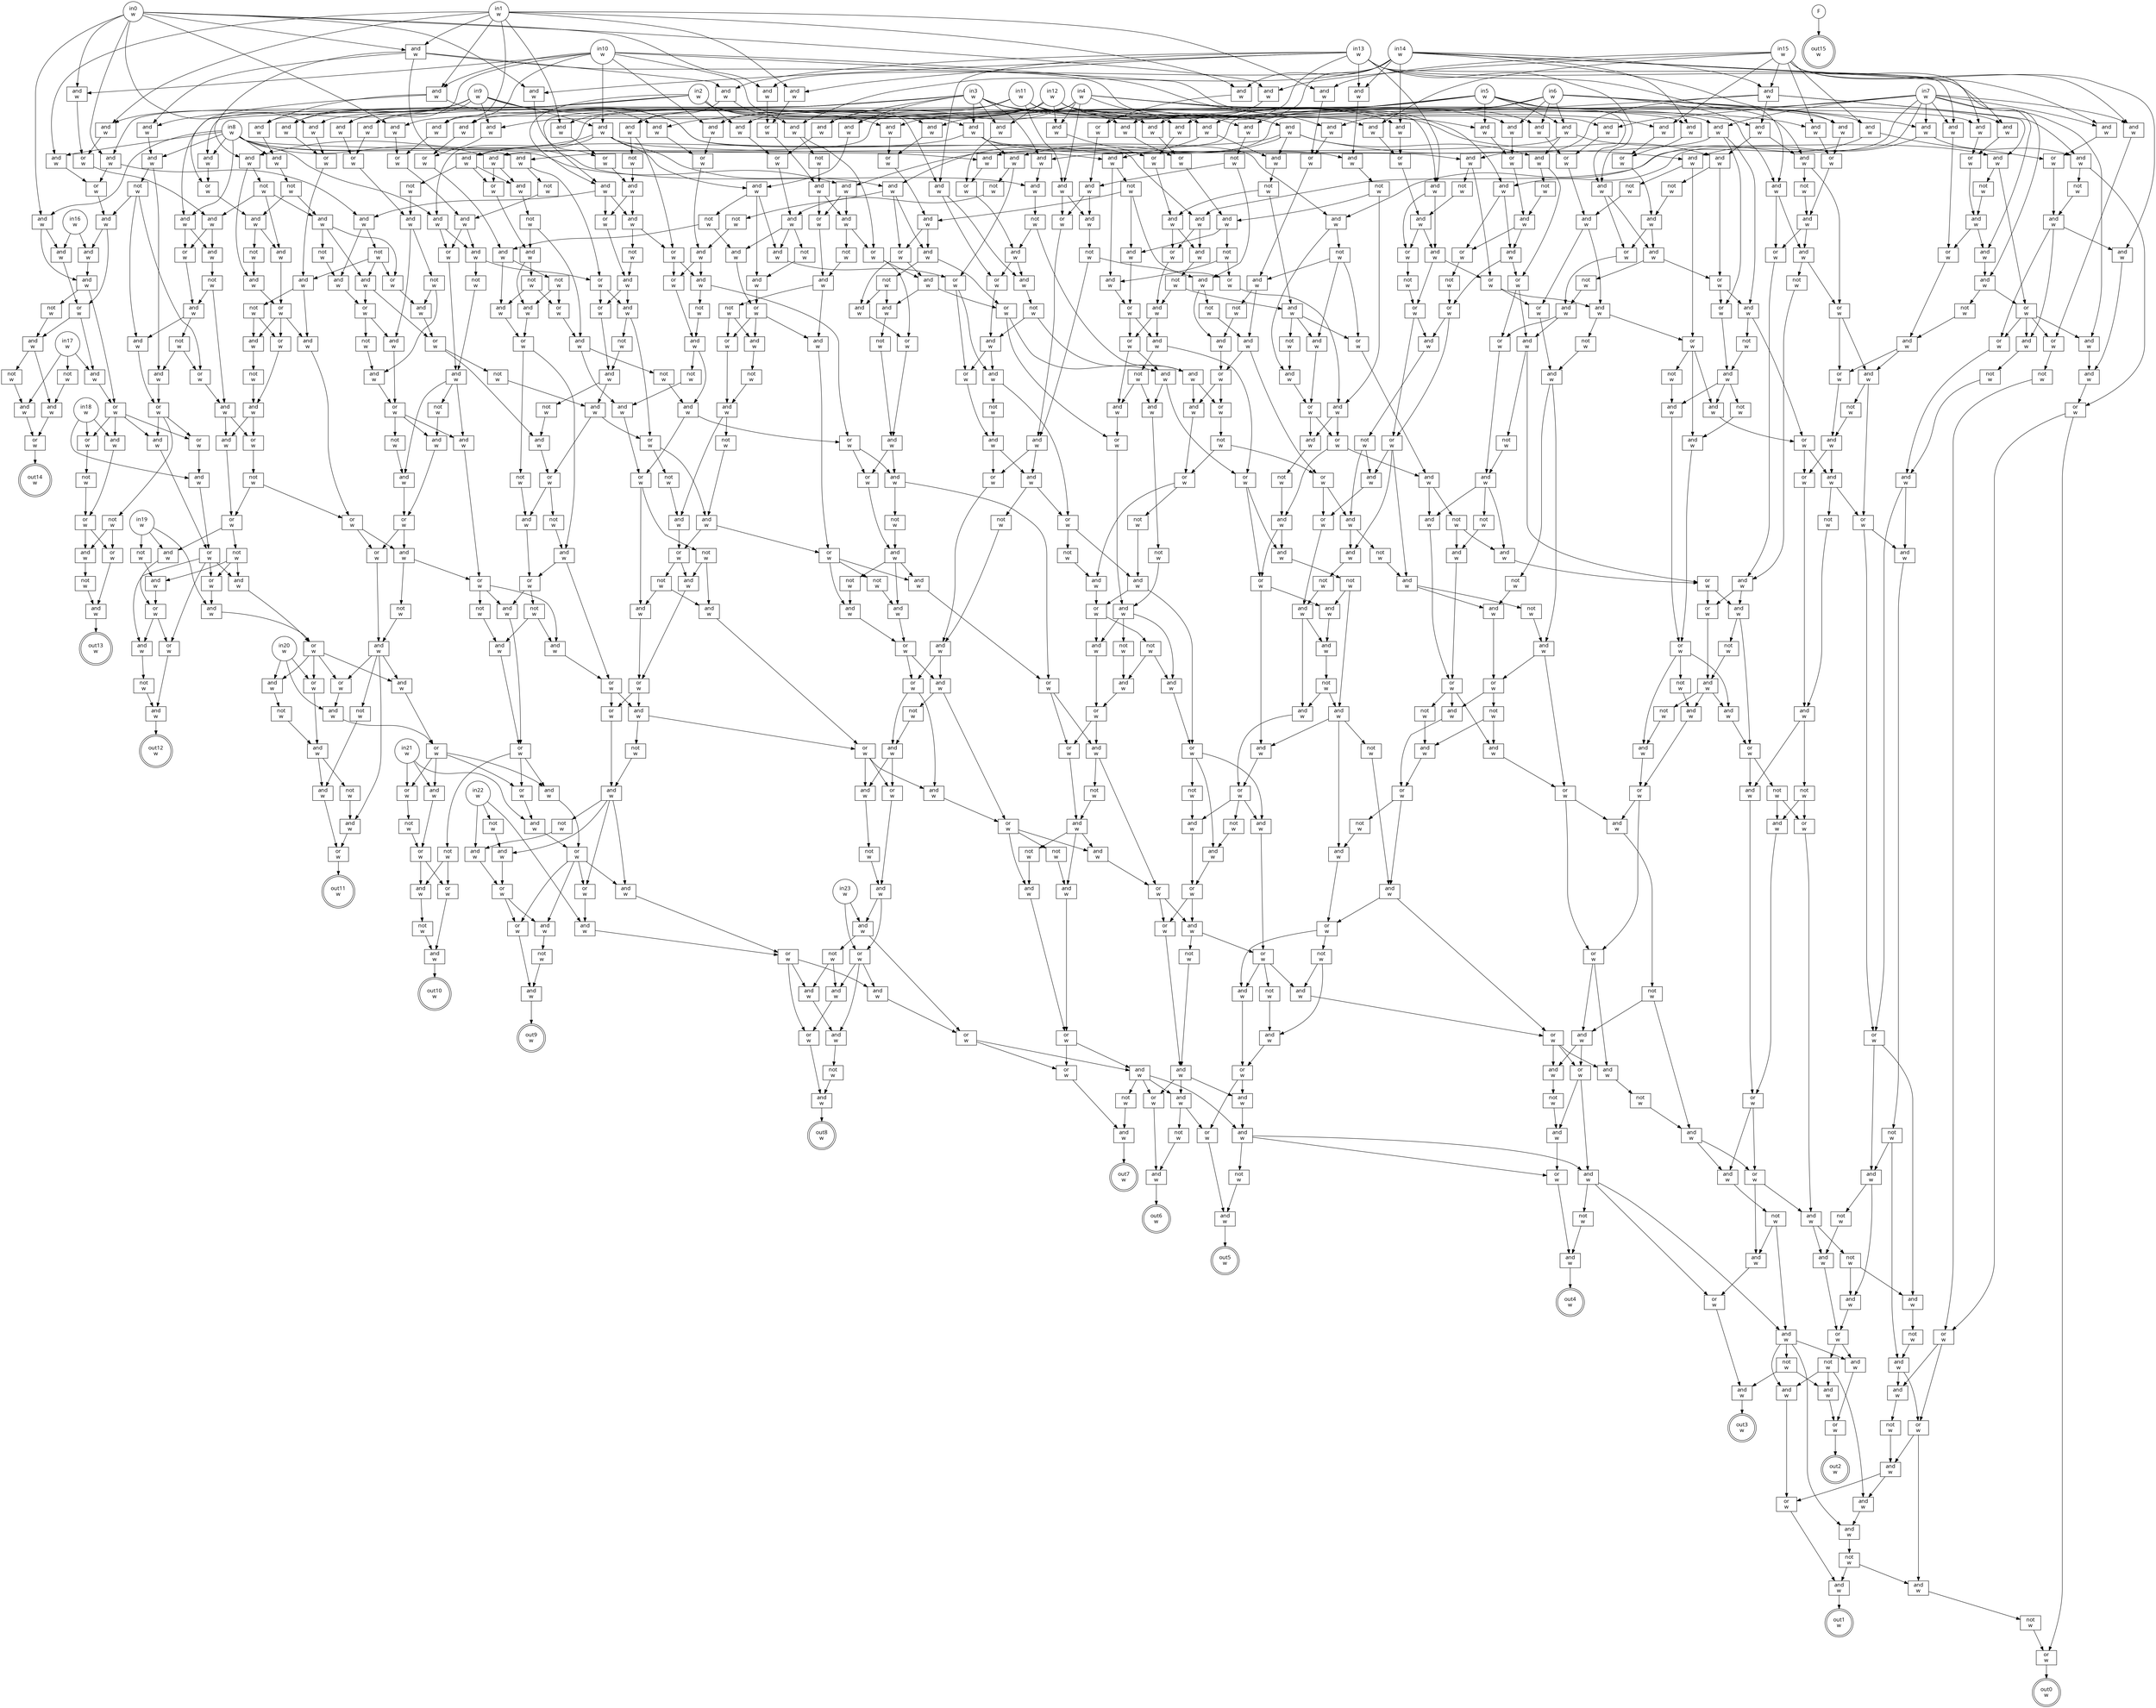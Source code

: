 digraph circuit{
	node [style = filled, fillcolor = white,shape=rect, fontname=geneva]
	g0 [label="in0\nw",shape=circle,fillcolor=white]
	g1 [label="in1\nw",shape=circle,fillcolor=white]
	g2 [label="in2\nw",shape=circle,fillcolor=white]
	g3 [label="in3\nw",shape=circle,fillcolor=white]
	g4 [label="in4\nw",shape=circle,fillcolor=white]
	g5 [label="in5\nw",shape=circle,fillcolor=white]
	g6 [label="in6\nw",shape=circle,fillcolor=white]
	g7 [label="in7\nw",shape=circle,fillcolor=white]
	g8 [label="in8\nw",shape=circle,fillcolor=white]
	g9 [label="in9\nw",shape=circle,fillcolor=white]
	g10 [label="in10\nw",shape=circle,fillcolor=white]
	g11 [label="in11\nw",shape=circle,fillcolor=white]
	g12 [label="in12\nw",shape=circle,fillcolor=white]
	g13 [label="in13\nw",shape=circle,fillcolor=white]
	g14 [label="in14\nw",shape=circle,fillcolor=white]
	g15 [label="in15\nw",shape=circle,fillcolor=white]
	g16 [label="in16\nw",shape=circle,fillcolor=white]
	g17 [label="in17\nw",shape=circle,fillcolor=white]
	g18 [label="in18\nw",shape=circle,fillcolor=white]
	g19 [label="in19\nw",shape=circle,fillcolor=white]
	g20 [label="in20\nw",shape=circle,fillcolor=white]
	g21 [label="in21\nw",shape=circle,fillcolor=white]
	g22 [label="in22\nw",shape=circle,fillcolor=white]
	g23 [label="in23\nw",shape=circle,fillcolor=white]
	g24 [label="F",shape=circle,fillcolor=white]
	g25 [label="not\nw",fillcolor=white]
	g26 [label="not\nw",fillcolor=white]
	g27 [label="not\nw",fillcolor=white]
	g28 [label="and\nw",fillcolor=white]
	g29 [label="and\nw",fillcolor=white]
	g30 [label="and\nw",fillcolor=white]
	g31 [label="and\nw",fillcolor=white]
	g32 [label="and\nw",fillcolor=white]
	g33 [label="and\nw",fillcolor=white]
	g34 [label="and\nw",fillcolor=white]
	g35 [label="and\nw",fillcolor=white]
	g36 [label="and\nw",fillcolor=white]
	g37 [label="and\nw",fillcolor=white]
	g38 [label="and\nw",fillcolor=white]
	g39 [label="and\nw",fillcolor=white]
	g40 [label="and\nw",fillcolor=white]
	g41 [label="and\nw",fillcolor=white]
	g42 [label="and\nw",fillcolor=white]
	g43 [label="and\nw",fillcolor=white]
	g44 [label="or\nw",fillcolor=white]
	g45 [label="and\nw",fillcolor=white]
	g46 [label="and\nw",fillcolor=white]
	g47 [label="or\nw",fillcolor=white]
	g48 [label="and\nw",fillcolor=white]
	g49 [label="and\nw",fillcolor=white]
	g50 [label="not\nw",fillcolor=white]
	g51 [label="and\nw",fillcolor=white]
	g52 [label="and\nw",fillcolor=white]
	g53 [label="not\nw",fillcolor=white]
	g54 [label="and\nw",fillcolor=white]
	g55 [label="and\nw",fillcolor=white]
	g56 [label="and\nw",fillcolor=white]
	g57 [label="and\nw",fillcolor=white]
	g58 [label="and\nw",fillcolor=white]
	g59 [label="and\nw",fillcolor=white]
	g60 [label="and\nw",fillcolor=white]
	g61 [label="or\nw",fillcolor=white]
	g62 [label="and\nw",fillcolor=white]
	g63 [label="and\nw",fillcolor=white]
	g64 [label="not\nw",fillcolor=white]
	g65 [label="and\nw",fillcolor=white]
	g66 [label="and\nw",fillcolor=white]
	g67 [label="not\nw",fillcolor=white]
	g68 [label="and\nw",fillcolor=white]
	g69 [label="not\nw",fillcolor=white]
	g70 [label="and\nw",fillcolor=white]
	g71 [label="and\nw",fillcolor=white]
	g72 [label="or\nw",fillcolor=white]
	g73 [label="and\nw",fillcolor=white]
	g74 [label="and\nw",fillcolor=white]
	g75 [label="or\nw",fillcolor=white]
	g76 [label="or\nw",fillcolor=white]
	g77 [label="not\nw",fillcolor=white]
	g78 [label="or\nw",fillcolor=white]
	g79 [label="and\nw",fillcolor=white]
	g80 [label="and\nw",fillcolor=white]
	g81 [label="and\nw",fillcolor=white]
	g82 [label="or\nw",fillcolor=white]
	g83 [label="and\nw",fillcolor=white]
	g84 [label="and\nw",fillcolor=white]
	g85 [label="and\nw",fillcolor=white]
	g86 [label="or\nw",fillcolor=white]
	g87 [label="and\nw",fillcolor=white]
	g88 [label="not\nw",fillcolor=white]
	g89 [label="or\nw",fillcolor=white]
	g90 [label="and\nw",fillcolor=white]
	g91 [label="or\nw",fillcolor=white]
	g92 [label="not\nw",fillcolor=white]
	g93 [label="and\nw",fillcolor=white]
	g94 [label="and\nw",fillcolor=white]
	g95 [label="or\nw",fillcolor=white]
	g96 [label="or\nw",fillcolor=white]
	g97 [label="not\nw",fillcolor=white]
	g98 [label="or\nw",fillcolor=white]
	g99 [label="and\nw",fillcolor=white]
	g100 [label="and\nw",fillcolor=white]
	g101 [label="and\nw",fillcolor=white]
	g102 [label="and\nw",fillcolor=white]
	g103 [label="or\nw",fillcolor=white]
	g104 [label="and\nw",fillcolor=white]
	g105 [label="and\nw",fillcolor=white]
	g106 [label="or\nw",fillcolor=white]
	g107 [label="and\nw",fillcolor=white]
	g108 [label="not\nw",fillcolor=white]
	g109 [label="and\nw",fillcolor=white]
	g110 [label="not\nw",fillcolor=white]
	g111 [label="and\nw",fillcolor=white]
	g112 [label="and\nw",fillcolor=white]
	g113 [label="not\nw",fillcolor=white]
	g114 [label="and\nw",fillcolor=white]
	g115 [label="and\nw",fillcolor=white]
	g116 [label="or\nw",fillcolor=white]
	g117 [label="and\nw",fillcolor=white]
	g118 [label="or\nw",fillcolor=white]
	g119 [label="and\nw",fillcolor=white]
	g120 [label="not\nw",fillcolor=white]
	g121 [label="and\nw",fillcolor=white]
	g122 [label="and\nw",fillcolor=white]
	g123 [label="not\nw",fillcolor=white]
	g124 [label="and\nw",fillcolor=white]
	g125 [label="and\nw",fillcolor=white]
	g126 [label="and\nw",fillcolor=white]
	g127 [label="and\nw",fillcolor=white]
	g128 [label="not\nw",fillcolor=white]
	g129 [label="and\nw",fillcolor=white]
	g130 [label="or\nw",fillcolor=white]
	g131 [label="and\nw",fillcolor=white]
	g132 [label="and\nw",fillcolor=white]
	g133 [label="or\nw",fillcolor=white]
	g134 [label="and\nw",fillcolor=white]
	g135 [label="not\nw",fillcolor=white]
	g136 [label="or\nw",fillcolor=white]
	g137 [label="and\nw",fillcolor=white]
	g138 [label="not\nw",fillcolor=white]
	g139 [label="or\nw",fillcolor=white]
	g140 [label="and\nw",fillcolor=white]
	g141 [label="and\nw",fillcolor=white]
	g142 [label="and\nw",fillcolor=white]
	g143 [label="and\nw",fillcolor=white]
	g144 [label="or\nw",fillcolor=white]
	g145 [label="and\nw",fillcolor=white]
	g146 [label="and\nw",fillcolor=white]
	g147 [label="not\nw",fillcolor=white]
	g148 [label="and\nw",fillcolor=white]
	g149 [label="not\nw",fillcolor=white]
	g150 [label="and\nw",fillcolor=white]
	g151 [label="and\nw",fillcolor=white]
	g152 [label="or\nw",fillcolor=white]
	g153 [label="and\nw",fillcolor=white]
	g154 [label="and\nw",fillcolor=white]
	g155 [label="not\nw",fillcolor=white]
	g156 [label="and\nw",fillcolor=white]
	g157 [label="and\nw",fillcolor=white]
	g158 [label="and\nw",fillcolor=white]
	g159 [label="and\nw",fillcolor=white]
	g160 [label="or\nw",fillcolor=white]
	g161 [label="and\nw",fillcolor=white]
	g162 [label="not\nw",fillcolor=white]
	g163 [label="and\nw",fillcolor=white]
	g164 [label="and\nw",fillcolor=white]
	g165 [label="or\nw",fillcolor=white]
	g166 [label="or\nw",fillcolor=white]
	g167 [label="and\nw",fillcolor=white]
	g168 [label="not\nw",fillcolor=white]
	g169 [label="and\nw",fillcolor=white]
	g170 [label="not\nw",fillcolor=white]
	g171 [label="not\nw",fillcolor=white]
	g172 [label="or\nw",fillcolor=white]
	g173 [label="and\nw",fillcolor=white]
	g174 [label="and\nw",fillcolor=white]
	g175 [label="not\nw",fillcolor=white]
	g176 [label="or\nw",fillcolor=white]
	g177 [label="and\nw",fillcolor=white]
	g178 [label="not\nw",fillcolor=white]
	g179 [label="and\nw",fillcolor=white]
	g180 [label="and\nw",fillcolor=white]
	g181 [label="and\nw",fillcolor=white]
	g182 [label="and\nw",fillcolor=white]
	g183 [label="or\nw",fillcolor=white]
	g184 [label="and\nw",fillcolor=white]
	g185 [label="and\nw",fillcolor=white]
	g186 [label="and\nw",fillcolor=white]
	g187 [label="not\nw",fillcolor=white]
	g188 [label="or\nw",fillcolor=white]
	g189 [label="and\nw",fillcolor=white]
	g190 [label="and\nw",fillcolor=white]
	g191 [label="not\nw",fillcolor=white]
	g192 [label="and\nw",fillcolor=white]
	g193 [label="or\nw",fillcolor=white]
	g194 [label="not\nw",fillcolor=white]
	g195 [label="or\nw",fillcolor=white]
	g196 [label="and\nw",fillcolor=white]
	g197 [label="not\nw",fillcolor=white]
	g198 [label="not\nw",fillcolor=white]
	g199 [label="and\nw",fillcolor=white]
	g200 [label="not\nw",fillcolor=white]
	g201 [label="and\nw",fillcolor=white]
	g202 [label="not\nw",fillcolor=white]
	g203 [label="and\nw",fillcolor=white]
	g204 [label="not\nw",fillcolor=white]
	g205 [label="and\nw",fillcolor=white]
	g206 [label="not\nw",fillcolor=white]
	g207 [label="and\nw",fillcolor=white]
	g208 [label="or\nw",fillcolor=white]
	g209 [label="and\nw",fillcolor=white]
	g210 [label="and\nw",fillcolor=white]
	g211 [label="and\nw",fillcolor=white]
	g212 [label="or\nw",fillcolor=white]
	g213 [label="not\nw",fillcolor=white]
	g214 [label="and\nw",fillcolor=white]
	g215 [label="or\nw",fillcolor=white]
	g216 [label="and\nw",fillcolor=white]
	g217 [label="and\nw",fillcolor=white]
	g218 [label="not\nw",fillcolor=white]
	g219 [label="and\nw",fillcolor=white]
	g220 [label="or\nw",fillcolor=white]
	g221 [label="and\nw",fillcolor=white]
	g222 [label="and\nw",fillcolor=white]
	g223 [label="not\nw",fillcolor=white]
	g224 [label="or\nw",fillcolor=white]
	g225 [label="and\nw",fillcolor=white]
	g226 [label="and\nw",fillcolor=white]
	g227 [label="or\nw",fillcolor=white]
	g228 [label="and\nw",fillcolor=white]
	g229 [label="and\nw",fillcolor=white]
	g230 [label="not\nw",fillcolor=white]
	g231 [label="and\nw",fillcolor=white]
	g232 [label="or\nw",fillcolor=white]
	g233 [label="or\nw",fillcolor=white]
	g234 [label="and\nw",fillcolor=white]
	g235 [label="not\nw",fillcolor=white]
	g236 [label="and\nw",fillcolor=white]
	g237 [label="or\nw",fillcolor=white]
	g238 [label="and\nw",fillcolor=white]
	g239 [label="and\nw",fillcolor=white]
	g240 [label="or\nw",fillcolor=white]
	g241 [label="and\nw",fillcolor=white]
	g242 [label="and\nw",fillcolor=white]
	g243 [label="or\nw",fillcolor=white]
	g244 [label="and\nw",fillcolor=white]
	g245 [label="or\nw",fillcolor=white]
	g246 [label="and\nw",fillcolor=white]
	g247 [label="and\nw",fillcolor=white]
	g248 [label="or\nw",fillcolor=white]
	g249 [label="and\nw",fillcolor=white]
	g250 [label="or\nw",fillcolor=white]
	g251 [label="and\nw",fillcolor=white]
	g252 [label="not\nw",fillcolor=white]
	g253 [label="or\nw",fillcolor=white]
	g254 [label="and\nw",fillcolor=white]
	g255 [label="not\nw",fillcolor=white]
	g256 [label="not\nw",fillcolor=white]
	g257 [label="or\nw",fillcolor=white]
	g258 [label="and\nw",fillcolor=white]
	g259 [label="not\nw",fillcolor=white]
	g260 [label="not\nw",fillcolor=white]
	g261 [label="and\nw",fillcolor=white]
	g262 [label="or\nw",fillcolor=white]
	g263 [label="not\nw",fillcolor=white]
	g264 [label="not\nw",fillcolor=white]
	g265 [label="or\nw",fillcolor=white]
	g266 [label="and\nw",fillcolor=white]
	g267 [label="not\nw",fillcolor=white]
	g268 [label="or\nw",fillcolor=white]
	g269 [label="not\nw",fillcolor=white]
	g270 [label="or\nw",fillcolor=white]
	g271 [label="and\nw",fillcolor=white]
	g272 [label="not\nw",fillcolor=white]
	g273 [label="or\nw",fillcolor=white]
	g274 [label="and\nw",fillcolor=white]
	g275 [label="and\nw",fillcolor=white]
	g276 [label="and\nw",fillcolor=white]
	g277 [label="and\nw",fillcolor=white]
	g278 [label="and\nw",fillcolor=white]
	g279 [label="and\nw",fillcolor=white]
	g280 [label="not\nw",fillcolor=white]
	g281 [label="or\nw",fillcolor=white]
	g282 [label="and\nw",fillcolor=white]
	g283 [label="not\nw",fillcolor=white]
	g284 [label="and\nw",fillcolor=white]
	g285 [label="and\nw",fillcolor=white]
	g286 [label="not\nw",fillcolor=white]
	g287 [label="and\nw",fillcolor=white]
	g288 [label="or\nw",fillcolor=white]
	g289 [label="and\nw",fillcolor=white]
	g290 [label="not\nw",fillcolor=white]
	g291 [label="or\nw",fillcolor=white]
	g292 [label="and\nw",fillcolor=white]
	g293 [label="or\nw",fillcolor=white]
	g294 [label="and\nw",fillcolor=white]
	g295 [label="and\nw",fillcolor=white]
	g296 [label="not\nw",fillcolor=white]
	g297 [label="and\nw",fillcolor=white]
	g298 [label="or\nw",fillcolor=white]
	g299 [label="not\nw",fillcolor=white]
	g300 [label="and\nw",fillcolor=white]
	g301 [label="or\nw",fillcolor=white]
	g302 [label="and\nw",fillcolor=white]
	g303 [label="not\nw",fillcolor=white]
	g304 [label="or\nw",fillcolor=white]
	g305 [label="and\nw",fillcolor=white]
	g306 [label="and\nw",fillcolor=white]
	g307 [label="and\nw",fillcolor=white]
	g308 [label="or\nw",fillcolor=white]
	g309 [label="and\nw",fillcolor=white]
	g310 [label="not\nw",fillcolor=white]
	g311 [label="and\nw",fillcolor=white]
	g312 [label="or\nw",fillcolor=white]
	g313 [label="or\nw",fillcolor=white]
	g314 [label="not\nw",fillcolor=white]
	g315 [label="and\nw",fillcolor=white]
	g316 [label="or\nw",fillcolor=white]
	g317 [label="and\nw",fillcolor=white]
	g318 [label="and\nw",fillcolor=white]
	g319 [label="and\nw",fillcolor=white]
	g320 [label="and\nw",fillcolor=white]
	g321 [label="and\nw",fillcolor=white]
	g322 [label="or\nw",fillcolor=white]
	g323 [label="and\nw",fillcolor=white]
	g324 [label="not\nw",fillcolor=white]
	g325 [label="and\nw",fillcolor=white]
	g326 [label="or\nw",fillcolor=white]
	g327 [label="and\nw",fillcolor=white]
	g328 [label="not\nw",fillcolor=white]
	g329 [label="and\nw",fillcolor=white]
	g330 [label="and\nw",fillcolor=white]
	g331 [label="and\nw",fillcolor=white]
	g332 [label="not\nw",fillcolor=white]
	g333 [label="and\nw",fillcolor=white]
	g334 [label="and\nw",fillcolor=white]
	g335 [label="and\nw",fillcolor=white]
	g336 [label="and\nw",fillcolor=white]
	g337 [label="not\nw",fillcolor=white]
	g338 [label="and\nw",fillcolor=white]
	g339 [label="or\nw",fillcolor=white]
	g340 [label="and\nw",fillcolor=white]
	g341 [label="and\nw",fillcolor=white]
	g342 [label="or\nw",fillcolor=white]
	g343 [label="and\nw",fillcolor=white]
	g344 [label="or\nw",fillcolor=white]
	g345 [label="not\nw",fillcolor=white]
	g346 [label="not\nw",fillcolor=white]
	g347 [label="and\nw",fillcolor=white]
	g348 [label="or\nw",fillcolor=white]
	g349 [label="and\nw",fillcolor=white]
	g350 [label="not\nw",fillcolor=white]
	g351 [label="and\nw",fillcolor=white]
	g352 [label="or\nw",fillcolor=white]
	g353 [label="not\nw",fillcolor=white]
	g354 [label="and\nw",fillcolor=white]
	g355 [label="not\nw",fillcolor=white]
	g356 [label="and\nw",fillcolor=white]
	g357 [label="and\nw",fillcolor=white]
	g358 [label="not\nw",fillcolor=white]
	g359 [label="and\nw",fillcolor=white]
	g360 [label="not\nw",fillcolor=white]
	g361 [label="and\nw",fillcolor=white]
	g362 [label="not\nw",fillcolor=white]
	g363 [label="and\nw",fillcolor=white]
	g364 [label="and\nw",fillcolor=white]
	g365 [label="not\nw",fillcolor=white]
	g366 [label="and\nw",fillcolor=white]
	g367 [label="or\nw",fillcolor=white]
	g368 [label="and\nw",fillcolor=white]
	g369 [label="and\nw",fillcolor=white]
	g370 [label="not\nw",fillcolor=white]
	g371 [label="and\nw",fillcolor=white]
	g372 [label="or\nw",fillcolor=white]
	g373 [label="and\nw",fillcolor=white]
	g374 [label="or\nw",fillcolor=white]
	g375 [label="and\nw",fillcolor=white]
	g376 [label="or\nw",fillcolor=white]
	g377 [label="not\nw",fillcolor=white]
	g378 [label="or\nw",fillcolor=white]
	g379 [label="and\nw",fillcolor=white]
	g380 [label="or\nw",fillcolor=white]
	g381 [label="and\nw",fillcolor=white]
	g382 [label="and\nw",fillcolor=white]
	g383 [label="not\nw",fillcolor=white]
	g384 [label="or\nw",fillcolor=white]
	g385 [label="and\nw",fillcolor=white]
	g386 [label="and\nw",fillcolor=white]
	g387 [label="not\nw",fillcolor=white]
	g388 [label="and\nw",fillcolor=white]
	g389 [label="or\nw",fillcolor=white]
	g390 [label="or\nw",fillcolor=white]
	g391 [label="and\nw",fillcolor=white]
	g392 [label="and\nw",fillcolor=white]
	g393 [label="or\nw",fillcolor=white]
	g394 [label="not\nw",fillcolor=white]
	g395 [label="and\nw",fillcolor=white]
	g396 [label="not\nw",fillcolor=white]
	g397 [label="or\nw",fillcolor=white]
	g398 [label="and\nw",fillcolor=white]
	g399 [label="or\nw",fillcolor=white]
	g400 [label="and\nw",fillcolor=white]
	g401 [label="and\nw",fillcolor=white]
	g402 [label="or\nw",fillcolor=white]
	g403 [label="and\nw",fillcolor=white]
	g404 [label="and\nw",fillcolor=white]
	g405 [label="not\nw",fillcolor=white]
	g406 [label="or\nw",fillcolor=white]
	g407 [label="and\nw",fillcolor=white]
	g408 [label="not\nw",fillcolor=white]
	g409 [label="and\nw",fillcolor=white]
	g410 [label="or\nw",fillcolor=white]
	g411 [label="not\nw",fillcolor=white]
	g412 [label="or\nw",fillcolor=white]
	g413 [label="and\nw",fillcolor=white]
	g414 [label="or\nw",fillcolor=white]
	g415 [label="and\nw",fillcolor=white]
	g416 [label="not\nw",fillcolor=white]
	g417 [label="and\nw",fillcolor=white]
	g418 [label="or\nw",fillcolor=white]
	g419 [label="and\nw",fillcolor=white]
	g420 [label="not\nw",fillcolor=white]
	g421 [label="or\nw",fillcolor=white]
	g422 [label="and\nw",fillcolor=white]
	g423 [label="or\nw",fillcolor=white]
	g424 [label="and\nw",fillcolor=white]
	g425 [label="and\nw",fillcolor=white]
	g426 [label="or\nw",fillcolor=white]
	g427 [label="and\nw",fillcolor=white]
	g428 [label="not\nw",fillcolor=white]
	g429 [label="or\nw",fillcolor=white]
	g430 [label="and\nw",fillcolor=white]
	g431 [label="not\nw",fillcolor=white]
	g432 [label="and\nw",fillcolor=white]
	g433 [label="or\nw",fillcolor=white]
	g434 [label="and\nw",fillcolor=white]
	g435 [label="and\nw",fillcolor=white]
	g436 [label="or\nw",fillcolor=white]
	g437 [label="not\nw",fillcolor=white]
	g438 [label="or\nw",fillcolor=white]
	g439 [label="and\nw",fillcolor=white]
	g440 [label="and\nw",fillcolor=white]
	g441 [label="and\nw",fillcolor=white]
	g442 [label="not\nw",fillcolor=white]
	g443 [label="and\nw",fillcolor=white]
	g444 [label="or\nw",fillcolor=white]
	g445 [label="or\nw",fillcolor=white]
	g446 [label="and\nw",fillcolor=white]
	g447 [label="or\nw",fillcolor=white]
	g448 [label="not\nw",fillcolor=white]
	g449 [label="not\nw",fillcolor=white]
	g450 [label="and\nw",fillcolor=white]
	g451 [label="and\nw",fillcolor=white]
	g452 [label="or\nw",fillcolor=white]
	g453 [label="and\nw",fillcolor=white]
	g454 [label="and\nw",fillcolor=white]
	g455 [label="or\nw",fillcolor=white]
	g456 [label="and\nw",fillcolor=white]
	g457 [label="or\nw",fillcolor=white]
	g458 [label="not\nw",fillcolor=white]
	g459 [label="or\nw",fillcolor=white]
	g460 [label="not\nw",fillcolor=white]
	g461 [label="and\nw",fillcolor=white]
	g462 [label="or\nw",fillcolor=white]
	g463 [label="and\nw",fillcolor=white]
	g464 [label="or\nw",fillcolor=white]
	g465 [label="and\nw",fillcolor=white]
	g466 [label="and\nw",fillcolor=white]
	g467 [label="or\nw",fillcolor=white]
	g468 [label="and\nw",fillcolor=white]
	g469 [label="not\nw",fillcolor=white]
	g470 [label="or\nw",fillcolor=white]
	g471 [label="and\nw",fillcolor=white]
	g472 [label="and\nw",fillcolor=white]
	g473 [label="or\nw",fillcolor=white]
	g474 [label="not\nw",fillcolor=white]
	g475 [label="and\nw",fillcolor=white]
	g476 [label="or\nw",fillcolor=white]
	g477 [label="not\nw",fillcolor=white]
	g478 [label="not\nw",fillcolor=white]
	g479 [label="or\nw",fillcolor=white]
	g480 [label="and\nw",fillcolor=white]
	g481 [label="and\nw",fillcolor=white]
	g482 [label="not\nw",fillcolor=white]
	g483 [label="or\nw",fillcolor=white]
	g484 [label="and\nw",fillcolor=white]
	g485 [label="and\nw",fillcolor=white]
	g486 [label="or\nw",fillcolor=white]
	g487 [label="not\nw",fillcolor=white]
	g488 [label="not\nw",fillcolor=white]
	g489 [label="and\nw",fillcolor=white]
	g490 [label="or\nw",fillcolor=white]
	g491 [label="and\nw",fillcolor=white]
	g492 [label="not\nw",fillcolor=white]
	g493 [label="and\nw",fillcolor=white]
	g494 [label="or\nw",fillcolor=white]
	g495 [label="and\nw",fillcolor=white]
	g496 [label="not\nw",fillcolor=white]
	g497 [label="and\nw",fillcolor=white]
	g498 [label="or\nw",fillcolor=white]
	g499 [label="or\nw",fillcolor=white]
	g500 [label="and\nw",fillcolor=white]
	g501 [label="and\nw",fillcolor=white]
	g502 [label="or\nw",fillcolor=white]
	g503 [label="not\nw",fillcolor=white]
	g504 [label="and\nw",fillcolor=white]
	g505 [label="not\nw",fillcolor=white]
	g506 [label="or\nw",fillcolor=white]
	g507 [label="and\nw",fillcolor=white]
	g508 [label="and\nw",fillcolor=white]
	g509 [label="or\nw",fillcolor=white]
	g510 [label="and\nw",fillcolor=white]
	g511 [label="or\nw",fillcolor=white]
	g512 [label="and\nw",fillcolor=white]
	g513 [label="and\nw",fillcolor=white]
	g514 [label="or\nw",fillcolor=white]
	g515 [label="and\nw",fillcolor=white]
	g516 [label="and\nw",fillcolor=white]
	g517 [label="not\nw",fillcolor=white]
	g518 [label="or\nw",fillcolor=white]
	g519 [label="and\nw",fillcolor=white]
	g520 [label="and\nw",fillcolor=white]
	g521 [label="not\nw",fillcolor=white]
	g522 [label="or\nw",fillcolor=white]
	g523 [label="and\nw",fillcolor=white]
	g524 [label="not\nw",fillcolor=white]
	g525 [label="or\nw",fillcolor=white]
	g526 [label="and\nw",fillcolor=white]
	g527 [label="or\nw",fillcolor=white]
	g528 [label="and\nw",fillcolor=white]
	g529 [label="not\nw",fillcolor=white]
	g530 [label="or\nw",fillcolor=white]
	g531 [label="and\nw",fillcolor=white]
	g532 [label="and\nw",fillcolor=white]
	g533 [label="not\nw",fillcolor=white]
	g534 [label="or\nw",fillcolor=white]
	g535 [label="and\nw",fillcolor=white]
	g536 [label="not\nw",fillcolor=white]
	g537 [label="not\nw",fillcolor=white]
	g538 [label="or\nw",fillcolor=white]
	g539 [label="and\nw",fillcolor=white]
	g540 [label="and\nw",fillcolor=white]
	g541 [label="not\nw",fillcolor=white]
	g542 [label="or\nw",fillcolor=white]
	g543 [label="and\nw",fillcolor=white]
	g544 [label="not\nw",fillcolor=white]
	g545 [label="and\nw",fillcolor=white]
	g546 [label="and\nw",fillcolor=white]
	g547 [label="not\nw",fillcolor=white]
	g548 [label="and\nw",fillcolor=white]
	g549 [label="or\nw",fillcolor=white]
	g550 [label="and\nw",fillcolor=white]
	g551 [label="not\nw",fillcolor=white]
	g552 [label="and\nw",fillcolor=white]
	g553 [label="or\nw",fillcolor=white]
	g554 [label="and\nw",fillcolor=white]
	g555 [label="not\nw",fillcolor=white]
	g556 [label="or\nw",fillcolor=white]
	g557 [label="and\nw",fillcolor=white]
	g558 [label="and\nw",fillcolor=white]
	g559 [label="or\nw",fillcolor=white]
	g560 [label="and\nw",fillcolor=white]
	g561 [label="and\nw",fillcolor=white]
	g562 [label="or\nw",fillcolor=white]
	g563 [label="not\nw",fillcolor=white]
	g564 [label="and\nw",fillcolor=white]
	g565 [label="or\nw",fillcolor=white]
	g566 [label="and\nw",fillcolor=white]
	g567 [label="not\nw",fillcolor=white]
	g568 [label="or\nw",fillcolor=white]
	g569 [label="and\nw",fillcolor=white]
	g570 [label="and\nw",fillcolor=white]
	g571 [label="or\nw",fillcolor=white]
	g572 [label="or\nw",fillcolor=white]
	g573 [label="and\nw",fillcolor=white]
	g574 [label="and\nw",fillcolor=white]
	g575 [label="or\nw",fillcolor=white]
	g576 [label="not\nw",fillcolor=white]
	g577 [label="and\nw",fillcolor=white]
	g578 [label="or\nw",fillcolor=white]
	g579 [label="and\nw",fillcolor=white]
	g580 [label="or\nw",fillcolor=white]
	g581 [label="and\nw",fillcolor=white]
	g582 [label="and\nw",fillcolor=white]
	g583 [label="not\nw",fillcolor=white]
	g584 [label="and\nw",fillcolor=white]
	g585 [label="and\nw",fillcolor=white]
	g586 [label="not\nw",fillcolor=white]
	g587 [label="and\nw",fillcolor=white]
	g588 [label="or\nw",fillcolor=white]
	g589 [label="or\nw",fillcolor=white]
	g590 [label="not\nw",fillcolor=white]
	g591 [label="and\nw",fillcolor=white]
	g592 [label="or\nw",fillcolor=white]
	g593 [label="not\nw",fillcolor=white]
	g594 [label="or\nw",fillcolor=white]
	g595 [label="and\nw",fillcolor=white]
	g596 [label="and\nw",fillcolor=white]
	g597 [label="not\nw",fillcolor=white]
	g598 [label="not\nw",fillcolor=white]
	g599 [label="and\nw",fillcolor=white]
	g600 [label="and\nw",fillcolor=white]
	g601 [label="not\nw",fillcolor=white]
	g602 [label="and\nw",fillcolor=white]
	g603 [label="or\nw",fillcolor=white]
	g604 [label="and\nw",fillcolor=white]
	g605 [label="not\nw",fillcolor=white]
	g606 [label="and\nw",fillcolor=white]
	g607 [label="or\nw",fillcolor=white]
	g608 [label="not\nw",fillcolor=white]
	g609 [label="and\nw",fillcolor=white]
	g610 [label="or\nw",fillcolor=white]
	g611 [label="or\nw",fillcolor=white]
	g612 [label="and\nw",fillcolor=white]
	g613 [label="not\nw",fillcolor=white]
	g614 [label="and\nw",fillcolor=white]
	g615 [label="or\nw",fillcolor=white]
	g616 [label="and\nw",fillcolor=white]
	g617 [label="and\nw",fillcolor=white]
	g618 [label="not\nw",fillcolor=white]
	g619 [label="and\nw",fillcolor=white]
	g620 [label="and\nw",fillcolor=white]
	g621 [label="and\nw",fillcolor=white]
	g622 [label="not\nw",fillcolor=white]
	g623 [label="and\nw",fillcolor=white]
	g624 [label="or\nw",fillcolor=white]
	g625 [label="not\nw",fillcolor=white]
	g626 [label="and\nw",fillcolor=white]
	g627 [label="or\nw",fillcolor=white]
	g628 [label="not\nw",fillcolor=white]
	g629 [label="or\nw",fillcolor=white]
	g630 [label="and\nw",fillcolor=white]
	g631 [label="and\nw",fillcolor=white]
	g632 [label="or\nw",fillcolor=white]
	g633 [label="and\nw",fillcolor=white]
	g634 [label="not\nw",fillcolor=white]
	g635 [label="and\nw",fillcolor=white]
	g636 [label="or\nw",fillcolor=white]
	g637 [label="and\nw",fillcolor=white]
	g638 [label="not\nw",fillcolor=white]
	g639 [label="and\nw",fillcolor=white]
	g640 [label="or\nw",fillcolor=white]
	g641 [label="or\nw",fillcolor=white]
	g642 [label="and\nw",fillcolor=white]
	g643 [label="not\nw",fillcolor=white]
	g644 [label="and\nw",fillcolor=white]
	g645 [label="not\nw",fillcolor=white]
	g646 [label="and\nw",fillcolor=white]
	g647 [label="or\nw",fillcolor=white]
	g648 [label="and\nw",fillcolor=white]
	g649 [label="and\nw",fillcolor=white]
	g650 [label="not\nw",fillcolor=white]
	g651 [label="and\nw",fillcolor=white]
	g652 [label="or\nw",fillcolor=white]
	g653 [label="not\nw",fillcolor=white]
	g654 [label="or\nw",fillcolor=white]
	g655 [label="and\nw",fillcolor=white]
	g656 [label="and\nw",fillcolor=white]
	g657 [label="not\nw",fillcolor=white]
	g658 [label="or\nw",fillcolor=white]
	g659 [label="and\nw",fillcolor=white]
	g660 [label="and\nw",fillcolor=white]
	g661 [label="not\nw",fillcolor=white]
	g662 [label="or\nw",fillcolor=white]
	g663 [label="and\nw",fillcolor=white]
	g664 [label="or\nw",fillcolor=white]
	g665 [label="and\nw",fillcolor=white]
	g666 [label="and\nw",fillcolor=white]
	g667 [label="or\nw",fillcolor=white]
	g668 [label="not\nw",fillcolor=white]
	g669 [label="and\nw",fillcolor=white]
	g670 [label="or\nw",fillcolor=white]
	g671 [label="and\nw",fillcolor=white]
	g672 [label="and\nw",fillcolor=white]
	g673 [label="not\nw",fillcolor=white]
	g674 [label="and\nw",fillcolor=white]
	g675 [label="and\nw",fillcolor=white]
	g676 [label="or\nw",fillcolor=white]
	g677 [label="and\nw",fillcolor=white]
	g678 [label="and\nw",fillcolor=white]
	g679 [label="or\nw",fillcolor=white]
	g680 [label="or\nw",fillcolor=white]
	g681 [label="and\nw",fillcolor=white]
	g682 [label="or\nw",fillcolor=white]
	g683 [label="and\nw",fillcolor=white]
	g684 [label="and\nw",fillcolor=white]
	g685 [label="or\nw",fillcolor=white]
	g686 [label="and\nw",fillcolor=white]
	g687 [label="not\nw",fillcolor=white]
	g688 [label="or\nw",fillcolor=white]
	g689 [label="and\nw",fillcolor=white]
	g690 [label="and\nw",fillcolor=white]
	g691 [label="not\nw",fillcolor=white]
	g692 [label="and\nw",fillcolor=white]
	g693 [label="and\nw",fillcolor=white]
	g694 [label="not\nw",fillcolor=white]
	g695 [label="or\nw",fillcolor=white]
	g696 [label="and\nw",fillcolor=white]
	g697 [label="and\nw",fillcolor=white]
	g698 [label="and\nw",fillcolor=white]
	g699 [label="not\nw",fillcolor=white]
	g700 [label="and\nw",fillcolor=white]
	g701 [label="or\nw",fillcolor=white]
	g702 [label="not\nw",fillcolor=white]
	g703 [label="and\nw",fillcolor=white]
	g704 [label="not\nw",fillcolor=white]
	g705 [label="and\nw",fillcolor=white]
	g706 [label="or\nw",fillcolor=white]
	g707 [label="and\nw",fillcolor=white]
	g708 [label="not\nw",fillcolor=white]
	g709 [label="and\nw",fillcolor=white]
	g710 [label="and\nw",fillcolor=white]
	g711 [label="not\nw",fillcolor=white]
	g712 [label="and\nw",fillcolor=white]
	g713 [label="or\nw",fillcolor=white]
	g714 [label="not\nw",fillcolor=white]
	g715 [label="and\nw",fillcolor=white]
	g716 [label="and\nw",fillcolor=white]
	g717 [label="not\nw",fillcolor=white]
	g718 [label="and\nw",fillcolor=white]
	g719 [label="or\nw",fillcolor=white]
	g720 [label="or\nw",fillcolor=white]
	g721 [label="and\nw",fillcolor=white]
	g722 [label="or\nw",fillcolor=white]
	g723 [label="and\nw",fillcolor=white]
	g724 [label="or\nw",fillcolor=white]
	g725 [label="not\nw",fillcolor=white]
	g726 [label="and\nw",fillcolor=white]
	g727 [label="and\nw",fillcolor=white]
	g728 [label="or\nw",fillcolor=white]
	g729 [label="and\nw",fillcolor=white]
	g730 [label="or\nw",fillcolor=white]
	g731 [label="and\nw",fillcolor=white]
	g732 [label="and\nw",fillcolor=white]
	g733 [label="and\nw",fillcolor=white]
	g734 [label="or\nw",fillcolor=white]
	g735 [label="and\nw",fillcolor=white]
	g736 [label="not\nw",fillcolor=white]
	g737 [label="and\nw",fillcolor=white]
	g738 [label="and\nw",fillcolor=white]
	g739 [label="not\nw",fillcolor=white]
	g740 [label="or\nw",fillcolor=white]
	g741 [label="not\nw",fillcolor=white]
	g742 [label="and\nw",fillcolor=white]
	g743 [label="and\nw",fillcolor=white]
	g744 [label="or\nw",fillcolor=white]
	g745 [label="not\nw",fillcolor=white]
	g746 [label="and\nw",fillcolor=white]
	g747 [label="not\nw",fillcolor=white]
	g748 [label="and\nw",fillcolor=white]
	g749 [label="not\nw",fillcolor=white]
	g750 [label="and\nw",fillcolor=white]
	g751 [label="out0\nw",shape=doublecircle,fillcolor=white]
	g752 [label="out1\nw",shape=doublecircle,fillcolor=white]
	g753 [label="out2\nw",shape=doublecircle,fillcolor=white]
	g754 [label="out3\nw",shape=doublecircle,fillcolor=white]
	g755 [label="out4\nw",shape=doublecircle,fillcolor=white]
	g756 [label="out5\nw",shape=doublecircle,fillcolor=white]
	g757 [label="out6\nw",shape=doublecircle,fillcolor=white]
	g758 [label="out7\nw",shape=doublecircle,fillcolor=white]
	g759 [label="out8\nw",shape=doublecircle,fillcolor=white]
	g760 [label="out9\nw",shape=doublecircle,fillcolor=white]
	g761 [label="out10\nw",shape=doublecircle,fillcolor=white]
	g762 [label="out11\nw",shape=doublecircle,fillcolor=white]
	g763 [label="out12\nw",shape=doublecircle,fillcolor=white]
	g764 [label="out13\nw",shape=doublecircle,fillcolor=white]
	g765 [label="out14\nw",shape=doublecircle,fillcolor=white]
	g766 [label="out15\nw",shape=doublecircle,fillcolor=white]
	edge [fontname=Geneva,fontcolor=forestgreen]
	g0->g325
	g0->g329
	g0->g363
	g0->g379
	g0->g401
	g0->g432
	g0->g463
	g0->g510
	g0->g579
	g1->g275
	g1->g276
	g1->g277
	g1->g317
	g1->g318
	g1->g319
	g1->g320
	g1->g321
	g1->g329
	g2->g179
	g2->g180
	g2->g181
	g2->g182
	g2->g184
	g2->g207
	g2->g216
	g2->g226
	g2->g239
	g3->g141
	g3->g142
	g3->g143
	g3->g145
	g3->g150
	g3->g151
	g3->g153
	g3->g157
	g3->g158
	g3->g159
	g3->g161
	g3->g184
	g3->g278
	g4->g100
	g4->g101
	g4->g102
	g4->g104
	g4->g114
	g4->g115
	g4->g124
	g4->g125
	g4->g126
	g4->g129
	g4->g145
	g5->g58
	g5->g59
	g5->g60
	g5->g62
	g5->g70
	g5->g71
	g5->g79
	g5->g80
	g5->g81
	g5->g104
	g5->g127
	g6->g40
	g6->g41
	g6->g42
	g6->g43
	g6->g45
	g6->g46
	g6->g48
	g6->g56
	g6->g57
	g6->g62
	g7->g32
	g7->g33
	g7->g34
	g7->g35
	g7->g36
	g7->g37
	g7->g38
	g7->g39
	g7->g48
	g7->g84
	g7->g93
	g8->g32
	g8->g40
	g8->g58
	g8->g100
	g8->g141
	g8->g154
	g8->g179
	g8->g275
	g8->g279
	g8->g331
	g8->g363
	g9->g31
	g9->g34
	g9->g41
	g9->g59
	g9->g101
	g9->g142
	g9->g180
	g9->g276
	g9->g325
	g9->g330
	g10->g31
	g10->g35
	g10->g42
	g10->g60
	g10->g102
	g10->g143
	g10->g182
	g10->g277
	g10->g379
	g11->g30
	g11->g36
	g11->g45
	g11->g70
	g11->g114
	g11->g150
	g11->g181
	g11->g317
	g11->g401
	g12->g30
	g12->g33
	g12->g46
	g12->g71
	g12->g115
	g12->g151
	g12->g207
	g12->g318
	g12->g357
	g12->g432
	g13->g29
	g13->g37
	g13->g56
	g13->g79
	g13->g85
	g13->g124
	g13->g157
	g13->g216
	g13->g319
	g13->g356
	g13->g463
	g14->g28
	g14->g29
	g14->g38
	g14->g57
	g14->g80
	g14->g125
	g14->g158
	g14->g226
	g14->g320
	g14->g359
	g14->g510
	g15->g28
	g15->g39
	g15->g43
	g15->g55
	g15->g81
	g15->g129
	g15->g159
	g15->g239
	g15->g321
	g15->g579
	g16->g334
	g16->g366
	g17->g27
	g17->g371
	g17->g373
	g18->g375
	g18->g376
	g18->g391
	g19->g26
	g19->g415
	g19->g424
	g20->g427
	g20->g429
	g20->g453
	g21->g456
	g21->g457
	g21->g500
	g22->g25
	g22->g560
	g22->g564
	g23->g664
	g23->g666
	g24->g766
	g25->g558
	g26->g417
	g27->g369
	g28->g52
	g28->g68
	g28->g126
	g28->g205
	g28->g361
	g29->g203
	g30->g49
	g30->g66
	g30->g112
	g30->g201
	g30->g354
	g31->g63
	g31->g105
	g31->g146
	g31->g185
	g31->g335
	g32->g152
	g33->g153
	g33->g166
	g33->g167
	g34->g118
	g34->g119
	g35->g74
	g35->g76
	g36->g47
	g37->g98
	g38->g44
	g39->g91
	g40->g513
	g40->g538
	g41->g61
	g42->g322
	g43->g44
	g43->g284
	g44->g54
	g45->g72
	g46->g47
	g47->g51
	g48->g49
	g48->g52
	g49->g50
	g49->g245
	g50->g51
	g51->g244
	g51->g265
	g52->g53
	g52->g95
	g53->g54
	g54->g55
	g54->g87
	g54->g89
	g55->g94
	g56->g132
	g56->g139
	g57->g82
	g58->g186
	g58->g188
	g59->g103
	g60->g61
	g61->g65
	g62->g63
	g62->g66
	g62->g68
	g63->g64
	g63->g231
	g64->g65
	g64->g229
	g64->g237
	g65->g106
	g65->g107
	g66->g67
	g66->g75
	g67->g73
	g68->g69
	g68->g86
	g69->g83
	g70->g116
	g71->g72
	g72->g73
	g73->g74
	g73->g76
	g74->g75
	g74->g78
	g75->g174
	g75->g176
	g76->g77
	g77->g78
	g78->g271
	g78->g273
	g79->g164
	g79->g172
	g80->g130
	g81->g82
	g82->g83
	g83->g84
	g83->g98
	g84->g85
	g85->g86
	g85->g97
	g86->g87
	g86->g89
	g86->g91
	g86->g93
	g87->g88
	g88->g90
	g89->g90
	g90->g251
	g90->g253
	g91->g92
	g92->g96
	g93->g94
	g94->g95
	g95->g96
	g95->g740
	g96->g706
	g96->g707
	g97->g99
	g98->g99
	g99->g134
	g99->g136
	g100->g435
	g100->g438
	g101->g144
	g102->g103
	g103->g111
	g104->g105
	g104->g112
	g105->g106
	g105->g107
	g105->g110
	g106->g109
	g106->g515
	g107->g108
	g107->g518
	g108->g109
	g108->g516
	g109->g530
	g110->g111
	g111->g468
	g111->g470
	g112->g113
	g113->g117
	g113->g122
	g114->g582
	g114->g629
	g115->g116
	g116->g117
	g117->g118
	g117->g119
	g118->g121
	g119->g120
	g120->g121
	g120->g122
	g121->g233
	g121->g234
	g122->g123
	g122->g287
	g122->g293
	g123->g285
	g124->g242
	g124->g268
	g125->g160
	g126->g127
	g126->g161
	g127->g128
	g127->g133
	g128->g131
	g129->g130
	g130->g131
	g131->g132
	g131->g139
	g132->g133
	g132->g138
	g133->g134
	g133->g136
	g134->g135
	g134->g250
	g135->g137
	g136->g137
	g137->g249
	g137->g257
	g138->g140
	g139->g140
	g140->g302
	g140->g304
	g141->g281
	g142->g183
	g143->g144
	g144->g148
	g145->g146
	g146->g147
	g146->g211
	g146->g214
	g147->g148
	g147->g210
	g148->g149
	g148->g192
	g149->g190
	g149->g195
	g150->g208
	g151->g152
	g152->g156
	g153->g154
	g154->g155
	g155->g156
	g155->g219
	g156->g217
	g156->g220
	g157->g227
	g158->g240
	g159->g160
	g160->g163
	g161->g162
	g161->g165
	g162->g163
	g163->g164
	g163->g172
	g164->g165
	g164->g171
	g165->g166
	g165->g167
	g166->g169
	g167->g168
	g167->g248
	g168->g169
	g169->g170
	g169->g247
	g169->g261
	g170->g246
	g171->g173
	g172->g173
	g173->g174
	g173->g176
	g174->g175
	g174->g301
	g175->g177
	g176->g177
	g177->g178
	g177->g295
	g177->g300
	g178->g297
	g179->g382
	g179->g384
	g180->g402
	g181->g327
	g181->g466
	g181->g479
	g182->g183
	g183->g199
	g184->g185
	g184->g201
	g184->g203
	g184->g205
	g185->g186
	g185->g188
	g185->g198
	g186->g187
	g187->g189
	g187->g196
	g188->g189
	g189->g190
	g189->g191
	g190->g193
	g191->g192
	g191->g195
	g192->g193
	g193->g194
	g193->g493
	g194->g491
	g195->g196
	g196->g197
	g196->g475
	g197->g472
	g198->g199
	g199->g200
	g199->g349
	g200->g343
	g200->g351
	g201->g202
	g201->g212
	g202->g209
	g203->g204
	g204->g228
	g204->g238
	g205->g206
	g205->g243
	g206->g241
	g207->g208
	g208->g209
	g209->g210
	g209->g211
	g209->g213
	g210->g215
	g211->g212
	g212->g222
	g212->g224
	g213->g214
	g214->g215
	g215->g540
	g215->g542
	g215->g543
	g216->g217
	g216->g220
	g217->g218
	g218->g219
	g218->g221
	g219->g589
	g219->g591
	g220->g221
	g221->g222
	g221->g224
	g222->g223
	g222->g632
	g223->g225
	g224->g225
	g225->g631
	g225->g654
	g226->g227
	g227->g228
	g228->g229
	g228->g230
	g229->g232
	g230->g231
	g230->g237
	g231->g232
	g232->g233
	g232->g234
	g233->g236
	g233->g519
	g234->g235
	g234->g522
	g235->g236
	g235->g520
	g236->g527
	g237->g238
	g238->g289
	g238->g291
	g239->g240
	g240->g241
	g241->g242
	g241->g268
	g242->g243
	g242->g270
	g243->g244
	g243->g265
	g244->g245
	g244->g264
	g245->g246
	g245->g247
	g245->g260
	g246->g262
	g247->g248
	g248->g249
	g248->g257
	g249->g250
	g249->g256
	g250->g251
	g250->g253
	g251->g252
	g252->g254
	g252->g705
	g253->g254
	g253->g703
	g254->g255
	g254->g700
	g255->g698
	g256->g258
	g257->g258
	g258->g259
	g258->g309
	g259->g311
	g259->g313
	g260->g261
	g261->g262
	g262->g263
	g262->g307
	g262->g315
	g263->g306
	g264->g266
	g265->g266
	g266->g267
	g266->g602
	g267->g600
	g268->g269
	g269->g270
	g270->g271
	g270->g273
	g271->g272
	g272->g274
	g272->g595
	g273->g274
	g273->g596
	g273->g599
	g274->g615
	g275->g326
	g276->g380
	g277->g278
	g277->g281
	g277->g284
	g278->g279
	g279->g280
	g280->g282
	g280->g340
	g281->g282
	g282->g283
	g282->g338
	g283->g336
	g284->g285
	g284->g286
	g285->g288
	g286->g287
	g286->g293
	g286->g323
	g287->g288
	g288->g289
	g288->g291
	g289->g290
	g290->g292
	g291->g292
	g291->g294
	g292->g523
	g292->g525
	g293->g294
	g294->g295
	g294->g296
	g295->g298
	g296->g297
	g296->g300
	g297->g298
	g298->g299
	g298->g604
	g298->g609
	g299->g606
	g300->g301
	g301->g302
	g301->g304
	g302->g303
	g302->g308
	g303->g305
	g304->g305
	g305->g306
	g305->g307
	g305->g314
	g306->g316
	g307->g308
	g308->g309
	g308->g310
	g309->g312
	g310->g311
	g310->g313
	g311->g312
	g312->g693
	g312->g695
	g313->g697
	g314->g315
	g315->g316
	g316->g611
	g316->g612
	g317->g433
	g318->g464
	g319->g511
	g320->g580
	g321->g322
	g322->g323
	g323->g324
	g323->g587
	g324->g585
	g325->g326
	g325->g327
	g326->g333
	g327->g328
	g327->g347
	g328->g341
	g328->g342
	g328->g403
	g329->g330
	g329->g335
	g329->g354
	g329->g356
	g329->g361
	g330->g331
	g331->g332
	g331->g388
	g332->g333
	g332->g386
	g332->g399
	g333->g334
	g333->g367
	g334->g364
	g335->g336
	g335->g337
	g336->g339
	g337->g338
	g337->g340
	g337->g381
	g338->g339
	g339->g404
	g339->g406
	g339->g407
	g340->g341
	g340->g342
	g340->g346
	g341->g344
	g341->g348
	g342->g343
	g343->g344
	g344->g345
	g344->g489
	g345->g485
	g346->g347
	g347->g348
	g348->g349
	g348->g350
	g349->g352
	g350->g351
	g351->g352
	g352->g353
	g352->g441
	g352->g443
	g353->g440
	g354->g355
	g354->g436
	g355->g434
	g356->g357
	g356->g359
	g357->g358
	g357->g467
	g358->g465
	g359->g360
	g359->g514
	g360->g512
	g361->g362
	g362->g581
	g362->g584
	g363->g364
	g363->g366
	g364->g365
	g364->g374
	g365->g368
	g366->g367
	g367->g368
	g367->g373
	g368->g369
	g368->g370
	g369->g372
	g370->g371
	g371->g372
	g372->g765
	g373->g374
	g374->g375
	g374->g376
	g374->g390
	g374->g392
	g375->g378
	g376->g377
	g377->g378
	g378->g395
	g378->g397
	g379->g380
	g380->g381
	g381->g382
	g381->g384
	g382->g383
	g383->g385
	g383->g400
	g384->g385
	g385->g386
	g385->g387
	g386->g389
	g387->g388
	g387->g399
	g388->g389
	g389->g390
	g389->g392
	g389->g394
	g390->g391
	g391->g393
	g392->g393
	g393->g419
	g393->g421
	g393->g423
	g393->g425
	g394->g395
	g394->g397
	g395->g396
	g396->g398
	g397->g398
	g398->g764
	g399->g400
	g400->g410
	g400->g413
	g401->g402
	g402->g403
	g403->g404
	g403->g405
	g404->g412
	g405->g406
	g405->g407
	g406->g409
	g407->g408
	g408->g409
	g409->g410
	g409->g413
	g410->g411
	g411->g412
	g411->g414
	g412->g445
	g412->g446
	g413->g414
	g414->g415
	g414->g416
	g415->g418
	g416->g417
	g416->g423
	g416->g425
	g417->g418
	g418->g419
	g418->g421
	g419->g420
	g420->g422
	g421->g422
	g422->g763
	g423->g424
	g424->g426
	g425->g426
	g426->g427
	g426->g429
	g426->g452
	g426->g454
	g427->g428
	g428->g430
	g429->g430
	g430->g431
	g430->g461
	g431->g451
	g432->g433
	g433->g434
	g434->g435
	g434->g438
	g435->g436
	g435->g437
	g436->g481
	g436->g483
	g437->g439
	g438->g439
	g439->g440
	g439->g441
	g439->g442
	g440->g444
	g441->g447
	g442->g443
	g443->g444
	g444->g445
	g444->g446
	g445->g450
	g446->g447
	g446->g449
	g447->g448
	g447->g495
	g447->g508
	g448->g497
	g449->g450
	g450->g451
	g450->g452
	g450->g454
	g450->g460
	g451->g462
	g452->g453
	g453->g455
	g454->g455
	g455->g456
	g455->g457
	g455->g499
	g455->g501
	g456->g459
	g457->g458
	g458->g459
	g459->g504
	g459->g506
	g460->g461
	g461->g462
	g462->g762
	g463->g464
	g464->g465
	g465->g466
	g465->g479
	g466->g467
	g466->g478
	g467->g468
	g467->g470
	g468->g469
	g468->g473
	g469->g471
	g470->g471
	g471->g472
	g471->g474
	g472->g473
	g472->g476
	g473->g532
	g473->g534
	g474->g475
	g475->g476
	g476->g477
	g476->g552
	g477->g550
	g477->g570
	g478->g480
	g479->g480
	g480->g481
	g480->g483
	g481->g482
	g481->g486
	g482->g484
	g483->g484
	g484->g485
	g484->g488
	g485->g486
	g485->g490
	g486->g487
	g486->g548
	g487->g546
	g488->g489
	g489->g490
	g490->g491
	g490->g492
	g491->g494
	g492->g493
	g493->g494
	g493->g509
	g494->g495
	g494->g496
	g495->g498
	g496->g497
	g496->g508
	g497->g498
	g498->g499
	g498->g501
	g498->g503
	g499->g500
	g500->g502
	g501->g502
	g502->g559
	g502->g561
	g502->g566
	g502->g568
	g503->g504
	g503->g506
	g504->g505
	g505->g507
	g506->g507
	g507->g761
	g508->g509
	g509->g554
	g509->g556
	g510->g511
	g511->g512
	g512->g513
	g512->g538
	g513->g514
	g513->g537
	g514->g515
	g514->g530
	g515->g516
	g515->g518
	g516->g517
	g517->g531
	g518->g519
	g518->g527
	g519->g520
	g519->g522
	g520->g521
	g521->g528
	g522->g523
	g522->g525
	g523->g524
	g524->g526
	g524->g619
	g525->g526
	g525->g620
	g526->g617
	g527->g528
	g528->g529
	g528->g637
	g528->g646
	g529->g639
	g530->g531
	g531->g532
	g531->g534
	g532->g533
	g532->g575
	g533->g535
	g534->g535
	g535->g536
	g535->g574
	g535->g577
	g536->g573
	g537->g539
	g538->g539
	g539->g540
	g539->g541
	g540->g572
	g541->g542
	g541->g543
	g542->g545
	g543->g544
	g544->g545
	g545->g546
	g545->g547
	g546->g549
	g547->g548
	g548->g549
	g548->g572
	g549->g550
	g549->g551
	g550->g553
	g551->g552
	g551->g570
	g552->g553
	g553->g554
	g553->g556
	g554->g555
	g554->g571
	g555->g557
	g556->g557
	g557->g558
	g557->g559
	g557->g561
	g557->g563
	g558->g565
	g559->g560
	g560->g562
	g561->g562
	g562->g665
	g562->g670
	g562->g671
	g563->g564
	g564->g565
	g565->g566
	g565->g568
	g566->g567
	g567->g569
	g568->g569
	g569->g760
	g570->g571
	g571->g660
	g571->g662
	g571->g675
	g572->g573
	g572->g574
	g572->g576
	g573->g578
	g574->g575
	g575->g641
	g575->g642
	g576->g577
	g577->g578
	g578->g656
	g578->g658
	g579->g580
	g580->g581
	g581->g582
	g581->g629
	g582->g583
	g583->g584
	g583->g630
	g584->g585
	g584->g586
	g585->g588
	g586->g587
	g587->g588
	g587->g594
	g588->g589
	g588->g591
	g589->g590
	g590->g592
	g590->g594
	g591->g592
	g592->g593
	g592->g635
	g593->g633
	g594->g595
	g594->g615
	g595->g596
	g595->g598
	g596->g597
	g597->g616
	g598->g599
	g599->g600
	g599->g601
	g600->g603
	g601->g602
	g602->g603
	g602->g610
	g603->g604
	g603->g605
	g604->g607
	g605->g606
	g605->g609
	g606->g607
	g607->g608
	g607->g623
	g608->g621
	g609->g610
	g610->g611
	g610->g612
	g611->g614
	g611->g690
	g612->g613
	g613->g614
	g613->g692
	g614->g686
	g614->g688
	g615->g616
	g616->g617
	g616->g626
	g617->g618
	g618->g619
	g618->g626
	g619->g620
	g619->g621
	g619->g622
	g620->g627
	g621->g624
	g622->g623
	g623->g624
	g623->g685
	g624->g625
	g624->g683
	g625->g684
	g625->g712
	g626->g627
	g627->g628
	g627->g649
	g627->g651
	g628->g648
	g629->g630
	g630->g631
	g630->g654
	g631->g632
	g631->g653
	g632->g633
	g632->g634
	g633->g636
	g633->g647
	g634->g635
	g635->g636
	g636->g637
	g636->g638
	g637->g640
	g638->g639
	g638->g646
	g639->g640
	g640->g641
	g640->g642
	g641->g644
	g642->g643
	g642->g679
	g643->g644
	g644->g645
	g644->g678
	g644->g718
	g645->g677
	g646->g647
	g647->g648
	g647->g649
	g647->g650
	g648->g652
	g649->g682
	g650->g651
	g651->g652
	g652->g680
	g652->g681
	g653->g655
	g654->g655
	g655->g656
	g655->g658
	g656->g657
	g656->g676
	g657->g659
	g658->g659
	g658->g675
	g659->g660
	g659->g662
	g660->g661
	g661->g663
	g662->g663
	g663->g664
	g663->g666
	g664->g665
	g664->g669
	g664->g672
	g665->g667
	g666->g667
	g666->g668
	g667->g720
	g667->g721
	g668->g669
	g668->g671
	g669->g670
	g670->g674
	g671->g672
	g672->g673
	g673->g674
	g674->g759
	g675->g676
	g676->g677
	g676->g678
	g676->g717
	g677->g719
	g678->g679
	g679->g680
	g679->g681
	g680->g715
	g681->g682
	g681->g714
	g682->g683
	g682->g684
	g682->g711
	g683->g713
	g684->g685
	g685->g686
	g685->g688
	g685->g690
	g686->g687
	g687->g689
	g688->g689
	g688->g729
	g689->g728
	g690->g691
	g691->g692
	g692->g693
	g692->g695
	g693->g694
	g694->g696
	g694->g731
	g695->g696
	g695->g697
	g696->g730
	g697->g698
	g697->g699
	g698->g701
	g699->g700
	g699->g703
	g700->g701
	g701->g702
	g701->g732
	g702->g710
	g702->g733
	g702->g743
	g703->g704
	g704->g705
	g705->g706
	g705->g707
	g706->g709
	g706->g738
	g707->g708
	g708->g709
	g709->g710
	g709->g734
	g710->g735
	g711->g712
	g712->g713
	g713->g716
	g713->g724
	g714->g715
	g715->g716
	g715->g722
	g715->g723
	g716->g727
	g717->g718
	g718->g719
	g719->g720
	g719->g721
	g720->g750
	g721->g722
	g721->g723
	g721->g727
	g721->g749
	g722->g726
	g723->g724
	g723->g725
	g724->g748
	g725->g726
	g726->g757
	g727->g728
	g727->g729
	g727->g747
	g728->g746
	g729->g730
	g729->g731
	g729->g745
	g730->g742
	g731->g732
	g731->g733
	g731->g735
	g731->g741
	g732->g744
	g733->g734
	g734->g737
	g735->g736
	g736->g737
	g736->g738
	g737->g752
	g738->g739
	g739->g740
	g740->g751
	g741->g742
	g741->g743
	g742->g754
	g743->g744
	g744->g753
	g745->g746
	g746->g755
	g747->g748
	g748->g756
	g749->g750
	g750->g758
}